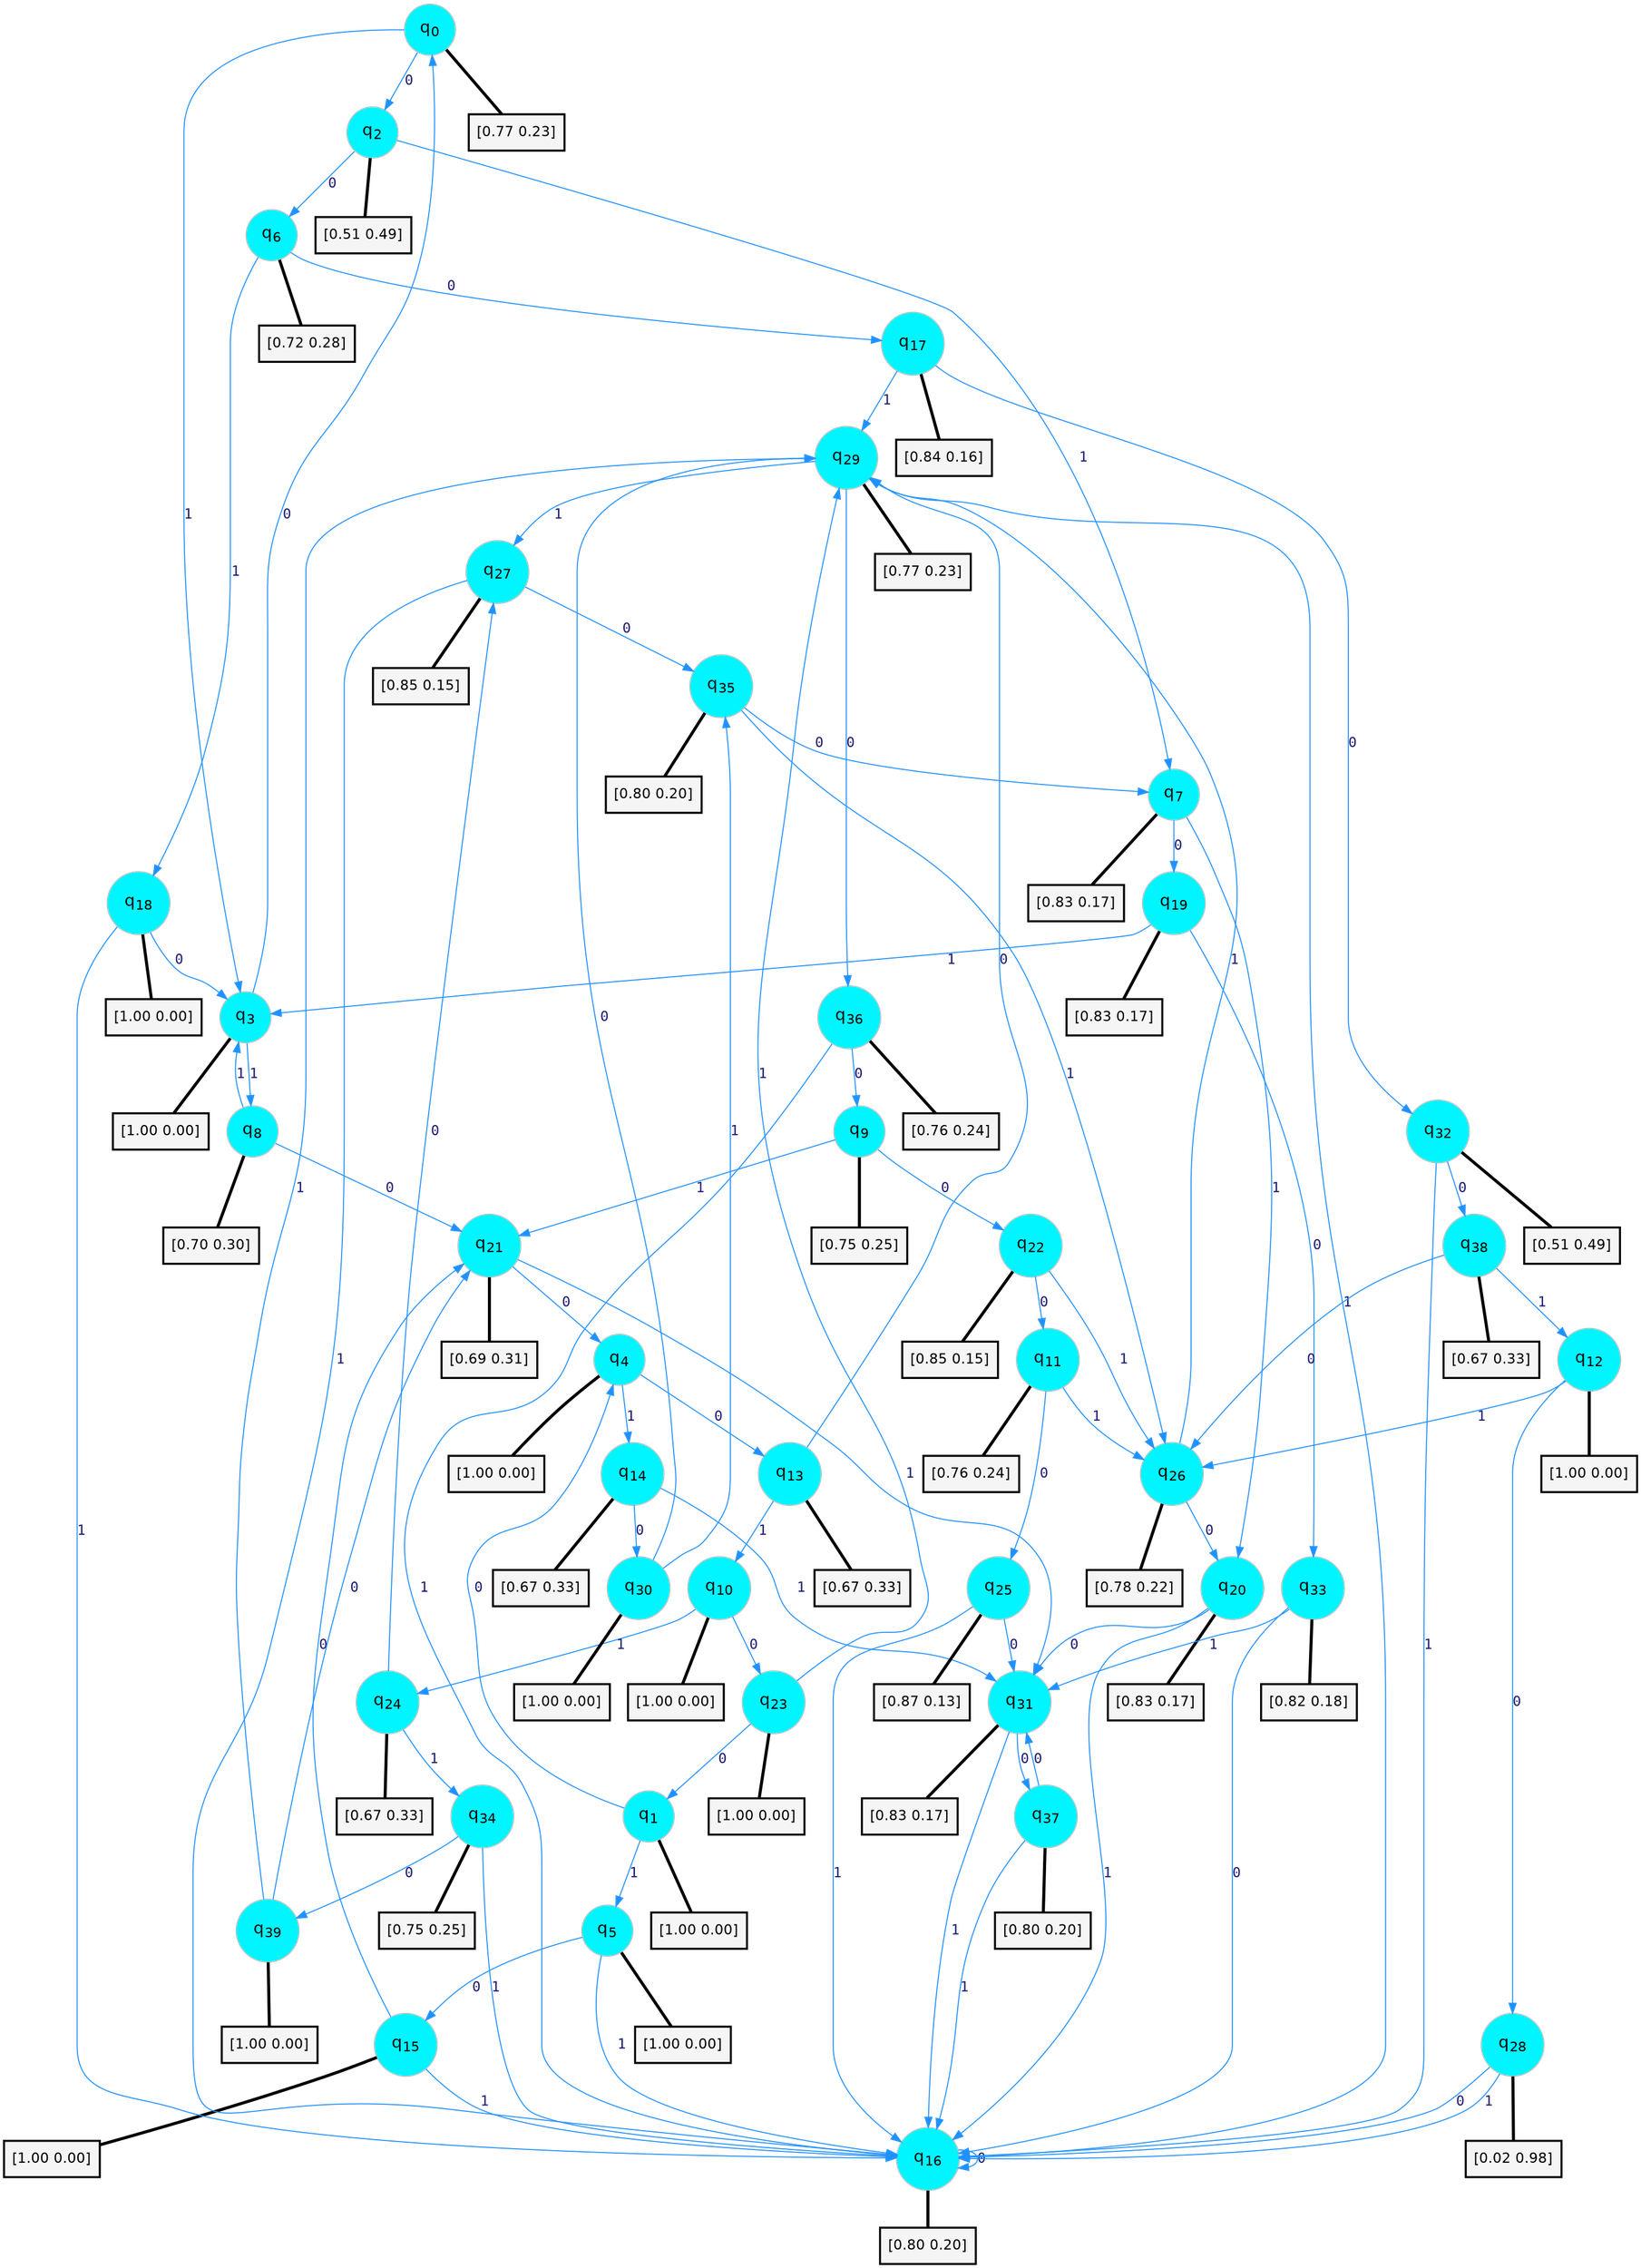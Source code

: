 digraph G {
graph [
bgcolor=transparent, dpi=300, rankdir=TD, size="40,25"];
node [
color=gray, fillcolor=turquoise1, fontcolor=black, fontname=Helvetica, fontsize=16, fontweight=bold, shape=circle, style=filled];
edge [
arrowsize=1, color=dodgerblue1, fontcolor=midnightblue, fontname=courier, fontweight=bold, penwidth=1, style=solid, weight=20];
0[label=<q<SUB>0</SUB>>];
1[label=<q<SUB>1</SUB>>];
2[label=<q<SUB>2</SUB>>];
3[label=<q<SUB>3</SUB>>];
4[label=<q<SUB>4</SUB>>];
5[label=<q<SUB>5</SUB>>];
6[label=<q<SUB>6</SUB>>];
7[label=<q<SUB>7</SUB>>];
8[label=<q<SUB>8</SUB>>];
9[label=<q<SUB>9</SUB>>];
10[label=<q<SUB>10</SUB>>];
11[label=<q<SUB>11</SUB>>];
12[label=<q<SUB>12</SUB>>];
13[label=<q<SUB>13</SUB>>];
14[label=<q<SUB>14</SUB>>];
15[label=<q<SUB>15</SUB>>];
16[label=<q<SUB>16</SUB>>];
17[label=<q<SUB>17</SUB>>];
18[label=<q<SUB>18</SUB>>];
19[label=<q<SUB>19</SUB>>];
20[label=<q<SUB>20</SUB>>];
21[label=<q<SUB>21</SUB>>];
22[label=<q<SUB>22</SUB>>];
23[label=<q<SUB>23</SUB>>];
24[label=<q<SUB>24</SUB>>];
25[label=<q<SUB>25</SUB>>];
26[label=<q<SUB>26</SUB>>];
27[label=<q<SUB>27</SUB>>];
28[label=<q<SUB>28</SUB>>];
29[label=<q<SUB>29</SUB>>];
30[label=<q<SUB>30</SUB>>];
31[label=<q<SUB>31</SUB>>];
32[label=<q<SUB>32</SUB>>];
33[label=<q<SUB>33</SUB>>];
34[label=<q<SUB>34</SUB>>];
35[label=<q<SUB>35</SUB>>];
36[label=<q<SUB>36</SUB>>];
37[label=<q<SUB>37</SUB>>];
38[label=<q<SUB>38</SUB>>];
39[label=<q<SUB>39</SUB>>];
40[label="[0.77 0.23]", shape=box,fontcolor=black, fontname=Helvetica, fontsize=14, penwidth=2, fillcolor=whitesmoke,color=black];
41[label="[1.00 0.00]", shape=box,fontcolor=black, fontname=Helvetica, fontsize=14, penwidth=2, fillcolor=whitesmoke,color=black];
42[label="[0.51 0.49]", shape=box,fontcolor=black, fontname=Helvetica, fontsize=14, penwidth=2, fillcolor=whitesmoke,color=black];
43[label="[1.00 0.00]", shape=box,fontcolor=black, fontname=Helvetica, fontsize=14, penwidth=2, fillcolor=whitesmoke,color=black];
44[label="[1.00 0.00]", shape=box,fontcolor=black, fontname=Helvetica, fontsize=14, penwidth=2, fillcolor=whitesmoke,color=black];
45[label="[1.00 0.00]", shape=box,fontcolor=black, fontname=Helvetica, fontsize=14, penwidth=2, fillcolor=whitesmoke,color=black];
46[label="[0.72 0.28]", shape=box,fontcolor=black, fontname=Helvetica, fontsize=14, penwidth=2, fillcolor=whitesmoke,color=black];
47[label="[0.83 0.17]", shape=box,fontcolor=black, fontname=Helvetica, fontsize=14, penwidth=2, fillcolor=whitesmoke,color=black];
48[label="[0.70 0.30]", shape=box,fontcolor=black, fontname=Helvetica, fontsize=14, penwidth=2, fillcolor=whitesmoke,color=black];
49[label="[0.75 0.25]", shape=box,fontcolor=black, fontname=Helvetica, fontsize=14, penwidth=2, fillcolor=whitesmoke,color=black];
50[label="[1.00 0.00]", shape=box,fontcolor=black, fontname=Helvetica, fontsize=14, penwidth=2, fillcolor=whitesmoke,color=black];
51[label="[0.76 0.24]", shape=box,fontcolor=black, fontname=Helvetica, fontsize=14, penwidth=2, fillcolor=whitesmoke,color=black];
52[label="[1.00 0.00]", shape=box,fontcolor=black, fontname=Helvetica, fontsize=14, penwidth=2, fillcolor=whitesmoke,color=black];
53[label="[0.67 0.33]", shape=box,fontcolor=black, fontname=Helvetica, fontsize=14, penwidth=2, fillcolor=whitesmoke,color=black];
54[label="[0.67 0.33]", shape=box,fontcolor=black, fontname=Helvetica, fontsize=14, penwidth=2, fillcolor=whitesmoke,color=black];
55[label="[1.00 0.00]", shape=box,fontcolor=black, fontname=Helvetica, fontsize=14, penwidth=2, fillcolor=whitesmoke,color=black];
56[label="[0.80 0.20]", shape=box,fontcolor=black, fontname=Helvetica, fontsize=14, penwidth=2, fillcolor=whitesmoke,color=black];
57[label="[0.84 0.16]", shape=box,fontcolor=black, fontname=Helvetica, fontsize=14, penwidth=2, fillcolor=whitesmoke,color=black];
58[label="[1.00 0.00]", shape=box,fontcolor=black, fontname=Helvetica, fontsize=14, penwidth=2, fillcolor=whitesmoke,color=black];
59[label="[0.83 0.17]", shape=box,fontcolor=black, fontname=Helvetica, fontsize=14, penwidth=2, fillcolor=whitesmoke,color=black];
60[label="[0.83 0.17]", shape=box,fontcolor=black, fontname=Helvetica, fontsize=14, penwidth=2, fillcolor=whitesmoke,color=black];
61[label="[0.69 0.31]", shape=box,fontcolor=black, fontname=Helvetica, fontsize=14, penwidth=2, fillcolor=whitesmoke,color=black];
62[label="[0.85 0.15]", shape=box,fontcolor=black, fontname=Helvetica, fontsize=14, penwidth=2, fillcolor=whitesmoke,color=black];
63[label="[1.00 0.00]", shape=box,fontcolor=black, fontname=Helvetica, fontsize=14, penwidth=2, fillcolor=whitesmoke,color=black];
64[label="[0.67 0.33]", shape=box,fontcolor=black, fontname=Helvetica, fontsize=14, penwidth=2, fillcolor=whitesmoke,color=black];
65[label="[0.87 0.13]", shape=box,fontcolor=black, fontname=Helvetica, fontsize=14, penwidth=2, fillcolor=whitesmoke,color=black];
66[label="[0.78 0.22]", shape=box,fontcolor=black, fontname=Helvetica, fontsize=14, penwidth=2, fillcolor=whitesmoke,color=black];
67[label="[0.85 0.15]", shape=box,fontcolor=black, fontname=Helvetica, fontsize=14, penwidth=2, fillcolor=whitesmoke,color=black];
68[label="[0.02 0.98]", shape=box,fontcolor=black, fontname=Helvetica, fontsize=14, penwidth=2, fillcolor=whitesmoke,color=black];
69[label="[0.77 0.23]", shape=box,fontcolor=black, fontname=Helvetica, fontsize=14, penwidth=2, fillcolor=whitesmoke,color=black];
70[label="[1.00 0.00]", shape=box,fontcolor=black, fontname=Helvetica, fontsize=14, penwidth=2, fillcolor=whitesmoke,color=black];
71[label="[0.83 0.17]", shape=box,fontcolor=black, fontname=Helvetica, fontsize=14, penwidth=2, fillcolor=whitesmoke,color=black];
72[label="[0.51 0.49]", shape=box,fontcolor=black, fontname=Helvetica, fontsize=14, penwidth=2, fillcolor=whitesmoke,color=black];
73[label="[0.82 0.18]", shape=box,fontcolor=black, fontname=Helvetica, fontsize=14, penwidth=2, fillcolor=whitesmoke,color=black];
74[label="[0.75 0.25]", shape=box,fontcolor=black, fontname=Helvetica, fontsize=14, penwidth=2, fillcolor=whitesmoke,color=black];
75[label="[0.80 0.20]", shape=box,fontcolor=black, fontname=Helvetica, fontsize=14, penwidth=2, fillcolor=whitesmoke,color=black];
76[label="[0.76 0.24]", shape=box,fontcolor=black, fontname=Helvetica, fontsize=14, penwidth=2, fillcolor=whitesmoke,color=black];
77[label="[0.80 0.20]", shape=box,fontcolor=black, fontname=Helvetica, fontsize=14, penwidth=2, fillcolor=whitesmoke,color=black];
78[label="[0.67 0.33]", shape=box,fontcolor=black, fontname=Helvetica, fontsize=14, penwidth=2, fillcolor=whitesmoke,color=black];
79[label="[1.00 0.00]", shape=box,fontcolor=black, fontname=Helvetica, fontsize=14, penwidth=2, fillcolor=whitesmoke,color=black];
0->2 [label=0];
0->3 [label=1];
0->40 [arrowhead=none, penwidth=3,color=black];
1->4 [label=0];
1->5 [label=1];
1->41 [arrowhead=none, penwidth=3,color=black];
2->6 [label=0];
2->7 [label=1];
2->42 [arrowhead=none, penwidth=3,color=black];
3->0 [label=0];
3->8 [label=1];
3->43 [arrowhead=none, penwidth=3,color=black];
4->13 [label=0];
4->14 [label=1];
4->44 [arrowhead=none, penwidth=3,color=black];
5->15 [label=0];
5->16 [label=1];
5->45 [arrowhead=none, penwidth=3,color=black];
6->17 [label=0];
6->18 [label=1];
6->46 [arrowhead=none, penwidth=3,color=black];
7->19 [label=0];
7->20 [label=1];
7->47 [arrowhead=none, penwidth=3,color=black];
8->21 [label=0];
8->3 [label=1];
8->48 [arrowhead=none, penwidth=3,color=black];
9->22 [label=0];
9->21 [label=1];
9->49 [arrowhead=none, penwidth=3,color=black];
10->23 [label=0];
10->24 [label=1];
10->50 [arrowhead=none, penwidth=3,color=black];
11->25 [label=0];
11->26 [label=1];
11->51 [arrowhead=none, penwidth=3,color=black];
12->28 [label=0];
12->26 [label=1];
12->52 [arrowhead=none, penwidth=3,color=black];
13->29 [label=0];
13->10 [label=1];
13->53 [arrowhead=none, penwidth=3,color=black];
14->30 [label=0];
14->31 [label=1];
14->54 [arrowhead=none, penwidth=3,color=black];
15->21 [label=0];
15->16 [label=1];
15->55 [arrowhead=none, penwidth=3,color=black];
16->16 [label=0];
16->29 [label=1];
16->56 [arrowhead=none, penwidth=3,color=black];
17->32 [label=0];
17->29 [label=1];
17->57 [arrowhead=none, penwidth=3,color=black];
18->3 [label=0];
18->16 [label=1];
18->58 [arrowhead=none, penwidth=3,color=black];
19->33 [label=0];
19->3 [label=1];
19->59 [arrowhead=none, penwidth=3,color=black];
20->31 [label=0];
20->16 [label=1];
20->60 [arrowhead=none, penwidth=3,color=black];
21->4 [label=0];
21->31 [label=1];
21->61 [arrowhead=none, penwidth=3,color=black];
22->11 [label=0];
22->26 [label=1];
22->62 [arrowhead=none, penwidth=3,color=black];
23->1 [label=0];
23->29 [label=1];
23->63 [arrowhead=none, penwidth=3,color=black];
24->27 [label=0];
24->34 [label=1];
24->64 [arrowhead=none, penwidth=3,color=black];
25->31 [label=0];
25->16 [label=1];
25->65 [arrowhead=none, penwidth=3,color=black];
26->20 [label=0];
26->29 [label=1];
26->66 [arrowhead=none, penwidth=3,color=black];
27->35 [label=0];
27->16 [label=1];
27->67 [arrowhead=none, penwidth=3,color=black];
28->16 [label=0];
28->16 [label=1];
28->68 [arrowhead=none, penwidth=3,color=black];
29->36 [label=0];
29->27 [label=1];
29->69 [arrowhead=none, penwidth=3,color=black];
30->29 [label=0];
30->35 [label=1];
30->70 [arrowhead=none, penwidth=3,color=black];
31->37 [label=0];
31->16 [label=1];
31->71 [arrowhead=none, penwidth=3,color=black];
32->38 [label=0];
32->16 [label=1];
32->72 [arrowhead=none, penwidth=3,color=black];
33->16 [label=0];
33->31 [label=1];
33->73 [arrowhead=none, penwidth=3,color=black];
34->39 [label=0];
34->16 [label=1];
34->74 [arrowhead=none, penwidth=3,color=black];
35->7 [label=0];
35->26 [label=1];
35->75 [arrowhead=none, penwidth=3,color=black];
36->9 [label=0];
36->16 [label=1];
36->76 [arrowhead=none, penwidth=3,color=black];
37->31 [label=0];
37->16 [label=1];
37->77 [arrowhead=none, penwidth=3,color=black];
38->26 [label=0];
38->12 [label=1];
38->78 [arrowhead=none, penwidth=3,color=black];
39->21 [label=0];
39->29 [label=1];
39->79 [arrowhead=none, penwidth=3,color=black];
}
